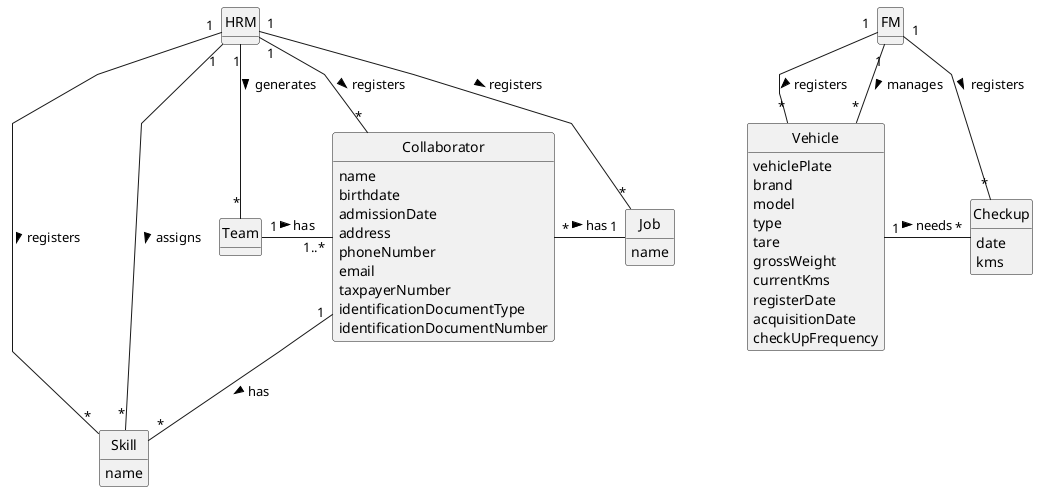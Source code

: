 @startuml
skinparam monochrome true
skinparam packageStyle rectangle
skinparam shadowing false
'skinparam linetype ortho
skinparam linetype polyline
'left to right direction
skinparam classAttributeIconSize 0
hide circle
hide methods

'title Domain Model

'class Platform {
'  -description
'}

class HRM {
}

class FM {
}

class Skill {
    name
}

class Job {
    name
}

class Collaborator {
    name
    birthdate
    admissionDate
    address
    phoneNumber
    email
    taxpayerNumber
    identificationDocumentType
    identificationDocumentNumber
}

class Team {
}

class Vehicle {
    vehiclePlate
    brand
    model
    type
    tare
    grossWeight
    currentKms
    registerDate
    acquisitionDate
    checkUpFrequency
}

class Checkup {
    date
    kms
}

HRM "1" - "*" Skill : registers >
HRM "1" - "*" Job : registers >
HRM "1" -- "*" Collaborator : registers >
HRM "1" -- "*" Skill : assigns >
HRM "1" -- "*" Team : generates >
Collaborator "*" - "1" Job : has >
Collaborator "1" -- "*" Skill : has >
Team "1" - "1..*" Collaborator : has >
FM "1" -- "*" Vehicle : registers >
FM "1" -- "*" Vehicle : manages >
Vehicle "1" - "*" Checkup : needs >
FM "1" -- "*" Checkup : registers >


@enduml